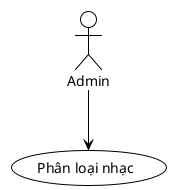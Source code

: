 @startuml UC023-Phan-Loai-Nhac
!theme plain

actor Admin
usecase "Phân loại nhạc" as UC023

Admin --> UC023

@enduml
